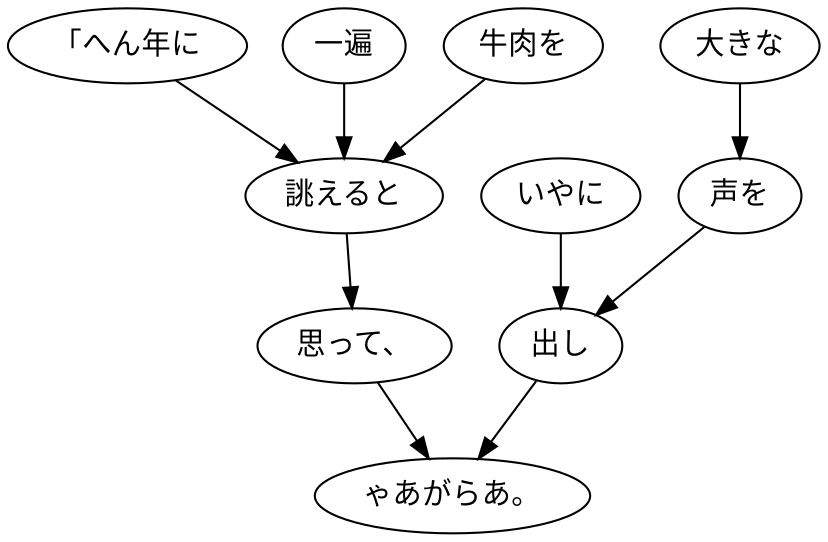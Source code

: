 digraph graph750 {
	node0 [label="「へん年に"];
	node1 [label="一遍"];
	node2 [label="牛肉を"];
	node3 [label="誂えると"];
	node4 [label="思って、"];
	node5 [label="いやに"];
	node6 [label="大きな"];
	node7 [label="声を"];
	node8 [label="出し"];
	node9 [label="ゃあがらあ。"];
	node0 -> node3;
	node1 -> node3;
	node2 -> node3;
	node3 -> node4;
	node4 -> node9;
	node5 -> node8;
	node6 -> node7;
	node7 -> node8;
	node8 -> node9;
}
